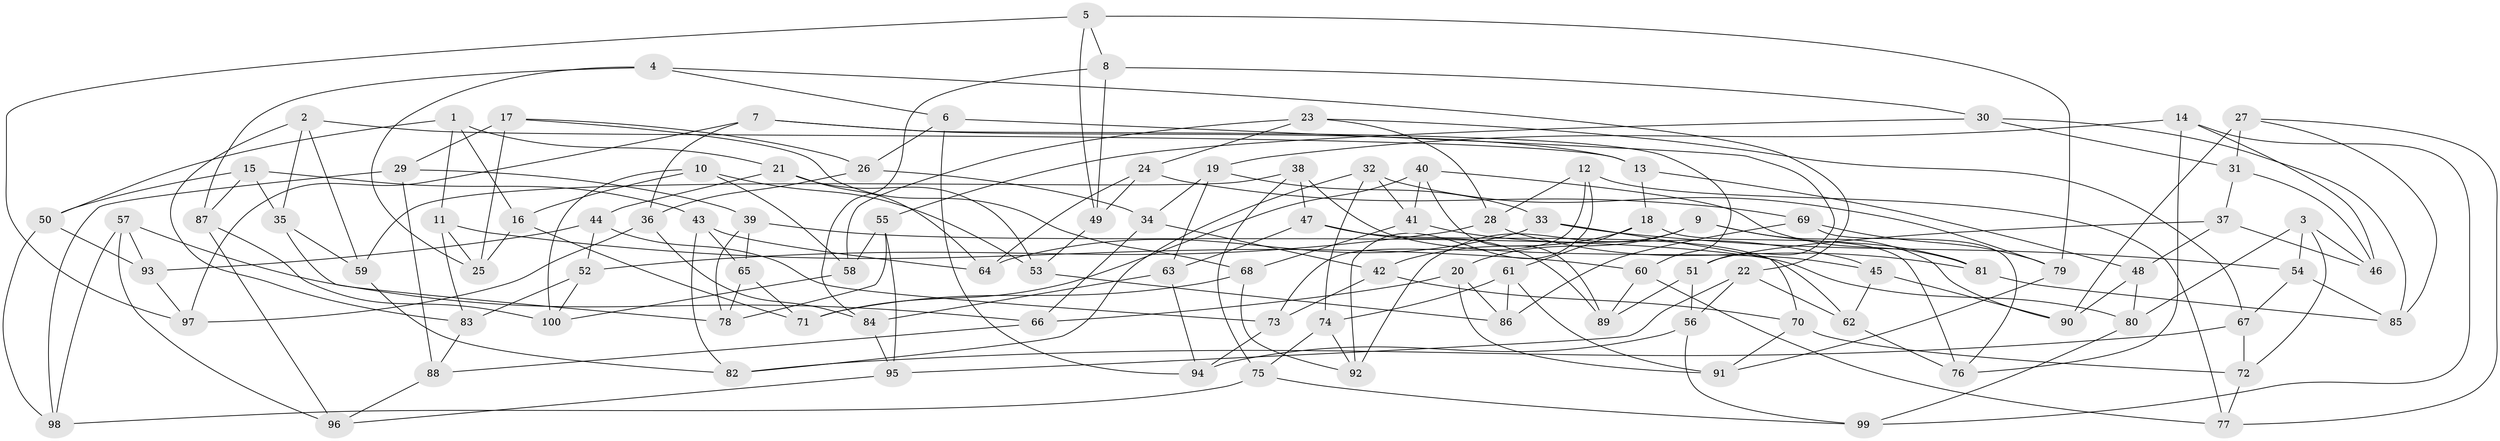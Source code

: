 // Generated by graph-tools (version 1.1) at 2025/11/02/21/25 10:11:16]
// undirected, 100 vertices, 200 edges
graph export_dot {
graph [start="1"]
  node [color=gray90,style=filled];
  1;
  2;
  3;
  4;
  5;
  6;
  7;
  8;
  9;
  10;
  11;
  12;
  13;
  14;
  15;
  16;
  17;
  18;
  19;
  20;
  21;
  22;
  23;
  24;
  25;
  26;
  27;
  28;
  29;
  30;
  31;
  32;
  33;
  34;
  35;
  36;
  37;
  38;
  39;
  40;
  41;
  42;
  43;
  44;
  45;
  46;
  47;
  48;
  49;
  50;
  51;
  52;
  53;
  54;
  55;
  56;
  57;
  58;
  59;
  60;
  61;
  62;
  63;
  64;
  65;
  66;
  67;
  68;
  69;
  70;
  71;
  72;
  73;
  74;
  75;
  76;
  77;
  78;
  79;
  80;
  81;
  82;
  83;
  84;
  85;
  86;
  87;
  88;
  89;
  90;
  91;
  92;
  93;
  94;
  95;
  96;
  97;
  98;
  99;
  100;
  1 -- 21;
  1 -- 16;
  1 -- 50;
  1 -- 11;
  2 -- 83;
  2 -- 59;
  2 -- 35;
  2 -- 13;
  3 -- 46;
  3 -- 54;
  3 -- 80;
  3 -- 72;
  4 -- 25;
  4 -- 22;
  4 -- 6;
  4 -- 87;
  5 -- 79;
  5 -- 8;
  5 -- 97;
  5 -- 49;
  6 -- 94;
  6 -- 26;
  6 -- 51;
  7 -- 13;
  7 -- 97;
  7 -- 36;
  7 -- 60;
  8 -- 84;
  8 -- 30;
  8 -- 49;
  9 -- 20;
  9 -- 81;
  9 -- 92;
  9 -- 90;
  10 -- 58;
  10 -- 100;
  10 -- 53;
  10 -- 16;
  11 -- 83;
  11 -- 25;
  11 -- 60;
  12 -- 28;
  12 -- 77;
  12 -- 92;
  12 -- 73;
  13 -- 48;
  13 -- 18;
  14 -- 99;
  14 -- 46;
  14 -- 19;
  14 -- 76;
  15 -- 43;
  15 -- 35;
  15 -- 87;
  15 -- 50;
  16 -- 25;
  16 -- 71;
  17 -- 26;
  17 -- 68;
  17 -- 25;
  17 -- 29;
  18 -- 76;
  18 -- 61;
  18 -- 42;
  19 -- 33;
  19 -- 34;
  19 -- 63;
  20 -- 86;
  20 -- 66;
  20 -- 91;
  21 -- 44;
  21 -- 64;
  21 -- 53;
  22 -- 56;
  22 -- 62;
  22 -- 95;
  23 -- 67;
  23 -- 28;
  23 -- 24;
  23 -- 58;
  24 -- 64;
  24 -- 69;
  24 -- 49;
  26 -- 36;
  26 -- 34;
  27 -- 77;
  27 -- 90;
  27 -- 31;
  27 -- 85;
  28 -- 52;
  28 -- 81;
  29 -- 39;
  29 -- 88;
  29 -- 98;
  30 -- 55;
  30 -- 85;
  30 -- 31;
  31 -- 37;
  31 -- 46;
  32 -- 41;
  32 -- 82;
  32 -- 79;
  32 -- 74;
  33 -- 64;
  33 -- 54;
  33 -- 70;
  34 -- 66;
  34 -- 42;
  35 -- 78;
  35 -- 59;
  36 -- 97;
  36 -- 84;
  37 -- 46;
  37 -- 48;
  37 -- 51;
  38 -- 75;
  38 -- 45;
  38 -- 59;
  38 -- 47;
  39 -- 80;
  39 -- 78;
  39 -- 65;
  40 -- 41;
  40 -- 89;
  40 -- 71;
  40 -- 81;
  41 -- 45;
  41 -- 68;
  42 -- 73;
  42 -- 70;
  43 -- 82;
  43 -- 65;
  43 -- 64;
  44 -- 52;
  44 -- 93;
  44 -- 73;
  45 -- 90;
  45 -- 62;
  47 -- 63;
  47 -- 89;
  47 -- 62;
  48 -- 90;
  48 -- 80;
  49 -- 53;
  50 -- 98;
  50 -- 93;
  51 -- 56;
  51 -- 89;
  52 -- 83;
  52 -- 100;
  53 -- 86;
  54 -- 67;
  54 -- 85;
  55 -- 95;
  55 -- 78;
  55 -- 58;
  56 -- 99;
  56 -- 94;
  57 -- 66;
  57 -- 98;
  57 -- 96;
  57 -- 93;
  58 -- 100;
  59 -- 82;
  60 -- 89;
  60 -- 77;
  61 -- 86;
  61 -- 91;
  61 -- 74;
  62 -- 76;
  63 -- 84;
  63 -- 94;
  65 -- 71;
  65 -- 78;
  66 -- 88;
  67 -- 82;
  67 -- 72;
  68 -- 71;
  68 -- 92;
  69 -- 76;
  69 -- 79;
  69 -- 86;
  70 -- 72;
  70 -- 91;
  72 -- 77;
  73 -- 94;
  74 -- 75;
  74 -- 92;
  75 -- 98;
  75 -- 99;
  79 -- 91;
  80 -- 99;
  81 -- 85;
  83 -- 88;
  84 -- 95;
  87 -- 100;
  87 -- 96;
  88 -- 96;
  93 -- 97;
  95 -- 96;
}

